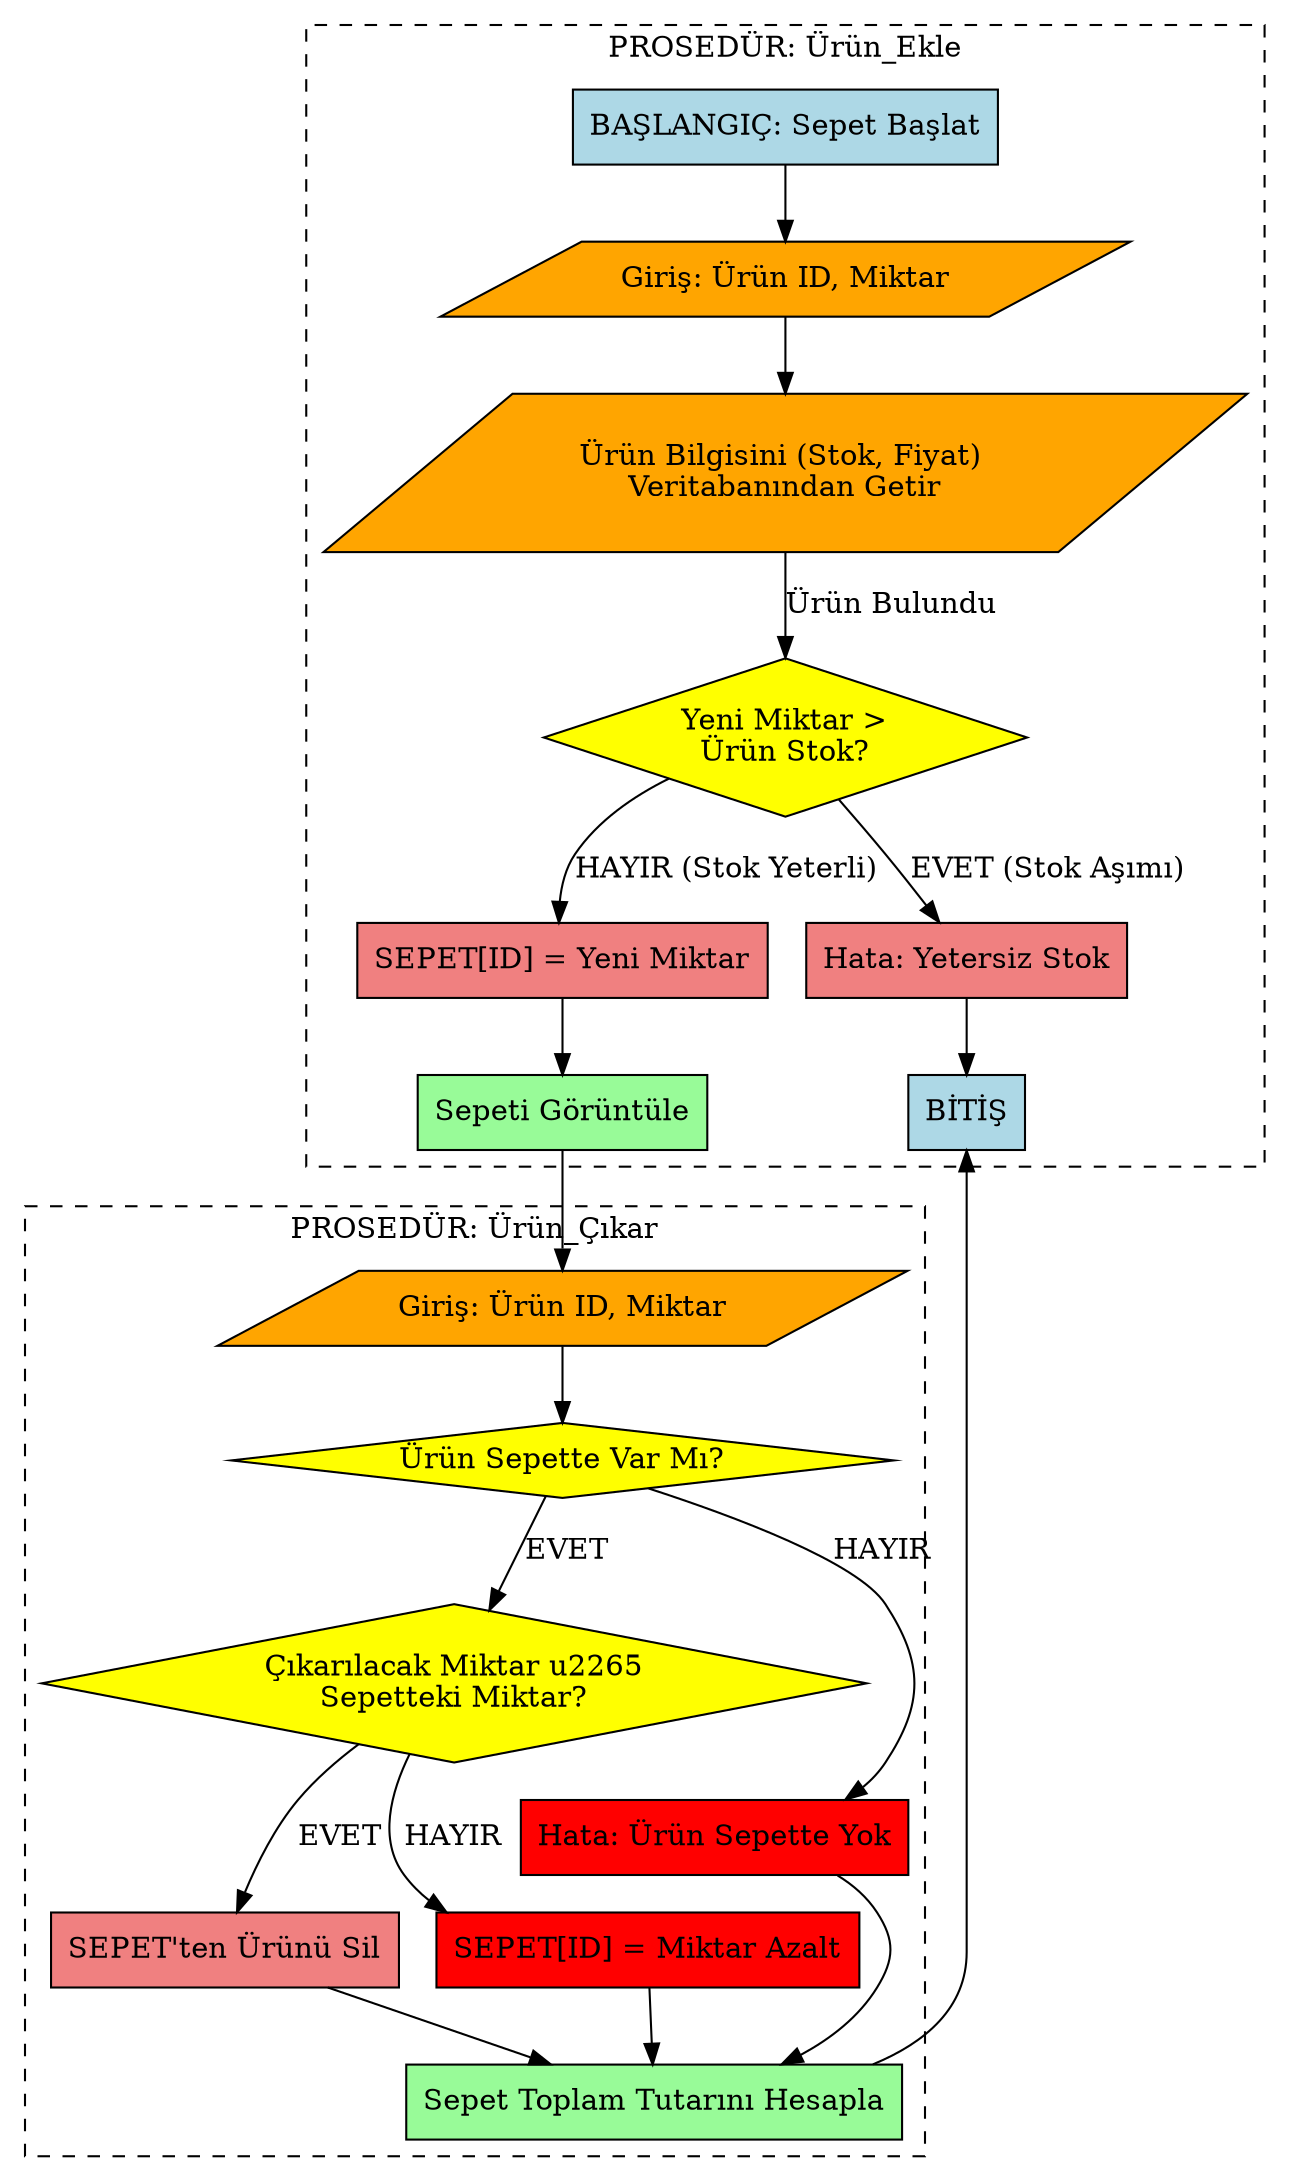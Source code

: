 digraph AlisverisSepetiAlgoritmasi {
    // Grafiğin genel yönünü yukarıdan aşağıya (Top-Down) ayarlayın
    rankdir=TB;
    
    // Düğüm şekillerini tanımlayın
    // Başlangıç/Bitiş
    node [shape=box, style="filled", fillcolor="lightblue"]; 
    start [label="BAŞLANGIÇ: Sepet Başlat"];
    finish [label="BİTİŞ"];

    // İşlem Adımları
    node [shape=box, style="filled", fillcolor="palegreen"]; 
    Görüntüle [label="Sepeti Görüntüle"];
    Hesapla [label="Sepet Toplam Tutarını Hesapla"];
    
    // Karar Noktaları (Elmas şekli)
    node [shape=diamond, style="filled", fillcolor="yellow"];
    stok_kontrol [label="Yeni Miktar >\nÜrün Stok?"];
    urun_var_mi [label="Ürün Sepette Var Mı?"];
    miktar_buyuk_mu [label="Çıkarılacak Miktar \u2265\nSepetteki Miktar?"];

    // G/Ç (Giriş/Çıkış veya Veritabanı İşlemi - Paralelkenar)
    node [shape=parallelogram, style="filled", fillcolor="orange"];
    Urun_Ekle_Giris [label="Giriş: Ürün ID, Miktar"];
    Urun_Cikar_Giris [label="Giriş: Ürün ID, Miktar"];
    DB_Kontrol [label="Ürün Bilgisini (Stok, Fiyat) \nVeritabanından Getir"];
    
    // Sepet Güncelleme (Silindir/Veritabanı Sembolü kullanılabilir ancak burada basit bir kutu kullanalım)
    node [shape=box, style="filled", fillcolor="lightcoral"];
    Sepet_Guncelle [label="SEPET[ID] = Yeni Miktar"];
    Sepet_Sil [label="SEPET'ten Ürünü Sil"];

    
    // ----------------------------------------------------
    // ÜRÜN EKLE AKIŞI
    // ----------------------------------------------------
    subgraph cluster_ekle {
        label = "PROSEDÜR: Ürün_Ekle";
        style = "dashed";
        
        start -> Urun_Ekle_Giris;
        Urun_Ekle_Giris -> DB_Kontrol;
        DB_Kontrol -> stok_kontrol [label="Ürün Bulundu"];
        
        stok_kontrol -> Sepet_Guncelle [label="HAYIR (Stok Yeterli)"];
        stok_kontrol -> Hata_Stok [label="EVET (Stok Aşımı)"];

        node [shape=box, style="filled", fillcolor="red"]; 
        Hata_Stok [label="Hata: Yetersiz Stok"];
        
        Sepet_Guncelle -> Görüntüle;
        Hata_Stok -> finish;
    }
    
    // ----------------------------------------------------
    // ÜRÜN ÇIKAR AKIŞI
    // ----------------------------------------------------
    subgraph cluster_cikar {
        label = "PROSEDÜR: Ürün_Çıkar";
        style = "dashed";
        
        Görüntüle -> Urun_Cikar_Giris;
        Urun_Cikar_Giris -> urun_var_mi;

        urun_var_mi -> miktar_buyuk_mu [label="EVET"];
        
        node [shape=box, style="filled", fillcolor="red"]; 
        Hata_Sepette_Yok [label="Hata: Ürün Sepette Yok"];
        
        urun_var_mi -> Hata_Sepette_Yok [label="HAYIR"];

        miktar_buyuk_mu -> Sepet_Sil [label="EVET"];
        miktar_buyuk_mu -> Sepet_Guncelle_Cikar [label="HAYIR"];
        
        node [shape=box, style="filled", fillcolor="lightcoral"];
        Sepet_Guncelle_Cikar [label="SEPET[ID] = Miktar Azalt"];

        Sepet_Sil -> Hesapla;
        Sepet_Guncelle_Cikar -> Hesapla;
        Hata_Sepette_Yok -> Hesapla;
    }
    
    // ----------------------------------------------------
    // TOPLAM TUTAR HESAPLAMA AKIŞI
    // ----------------------------------------------------
    Hesapla -> finish;
    
}
